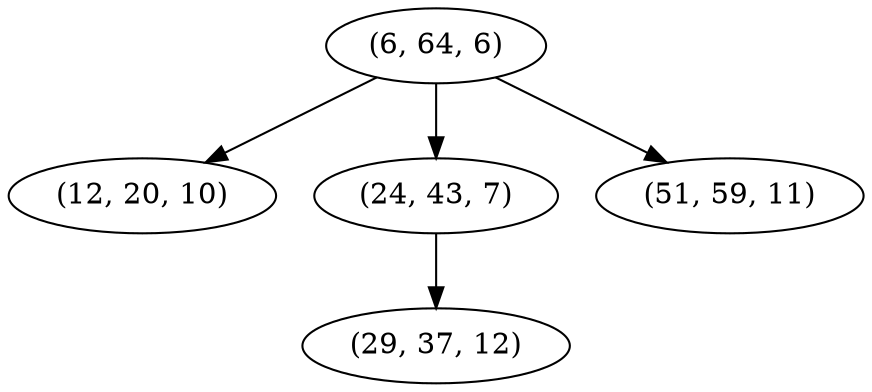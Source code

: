 digraph tree {
    "(6, 64, 6)";
    "(12, 20, 10)";
    "(24, 43, 7)";
    "(29, 37, 12)";
    "(51, 59, 11)";
    "(6, 64, 6)" -> "(12, 20, 10)";
    "(6, 64, 6)" -> "(24, 43, 7)";
    "(6, 64, 6)" -> "(51, 59, 11)";
    "(24, 43, 7)" -> "(29, 37, 12)";
}

